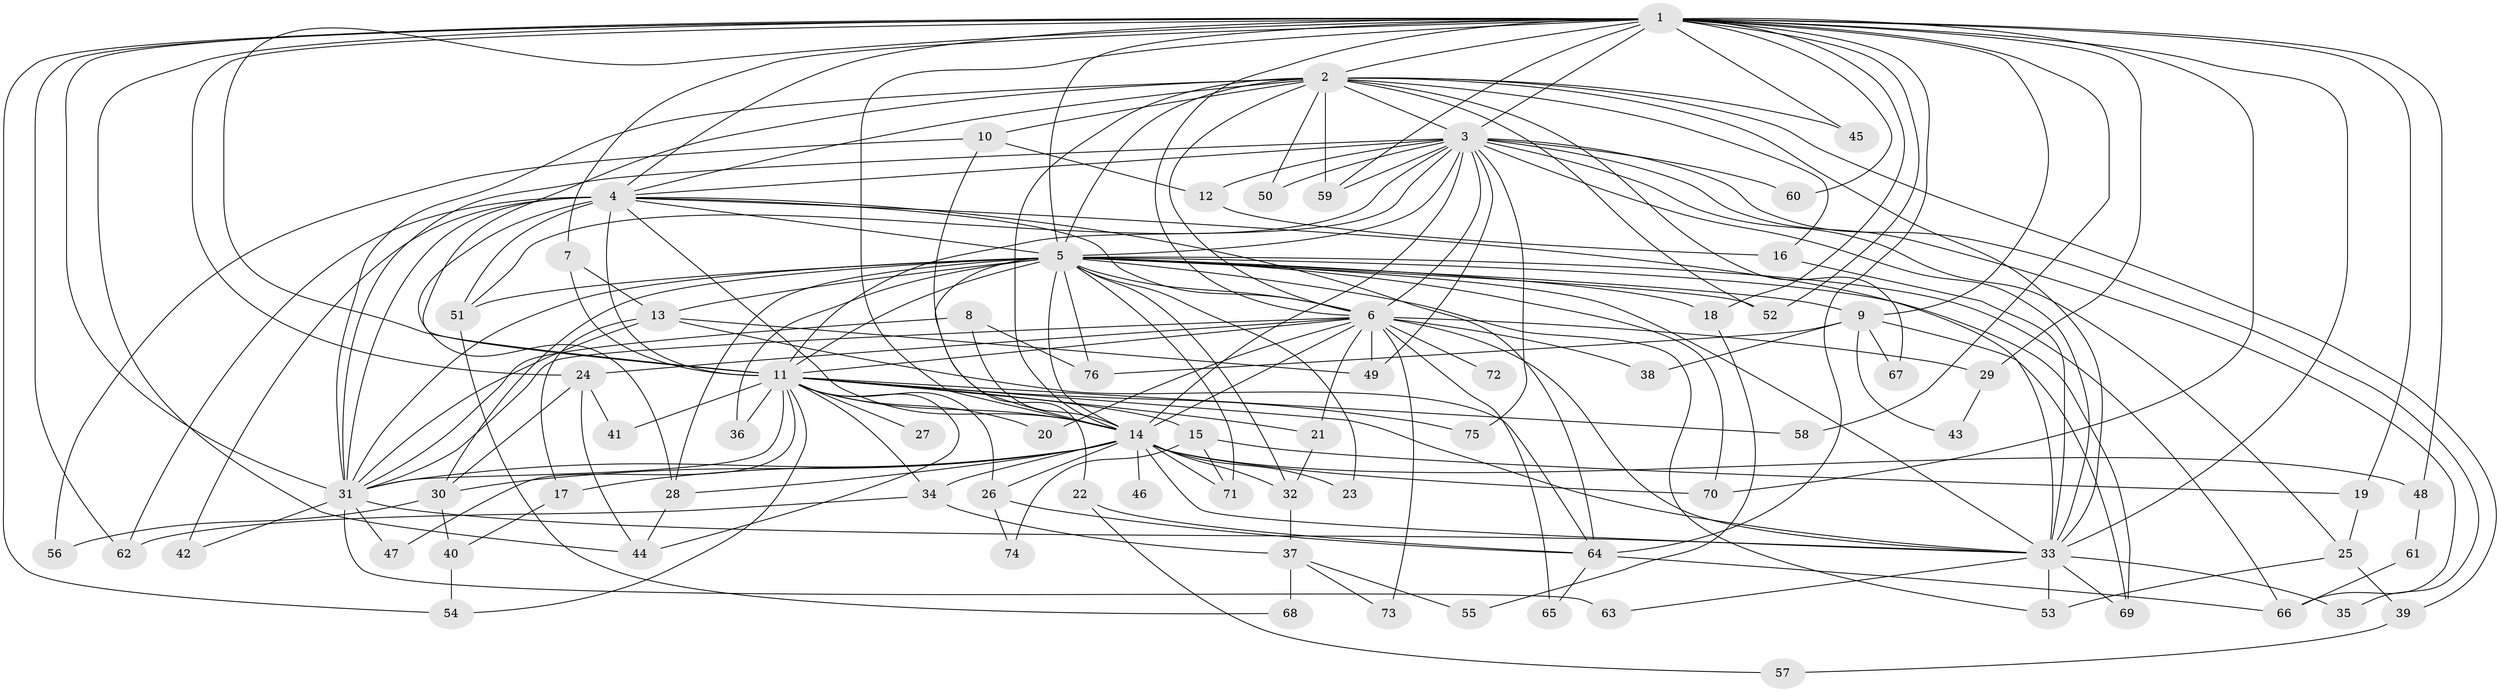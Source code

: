 // original degree distribution, {28: 0.018518518518518517, 17: 0.018518518518518517, 20: 0.009259259259259259, 15: 0.018518518518518517, 24: 0.009259259259259259, 29: 0.009259259259259259, 19: 0.009259259259259259, 8: 0.009259259259259259, 3: 0.25, 4: 0.09259259259259259, 2: 0.5, 6: 0.009259259259259259, 7: 0.009259259259259259, 5: 0.037037037037037035}
// Generated by graph-tools (version 1.1) at 2025/36/03/04/25 23:36:24]
// undirected, 76 vertices, 194 edges
graph export_dot {
  node [color=gray90,style=filled];
  1;
  2;
  3;
  4;
  5;
  6;
  7;
  8;
  9;
  10;
  11;
  12;
  13;
  14;
  15;
  16;
  17;
  18;
  19;
  20;
  21;
  22;
  23;
  24;
  25;
  26;
  27;
  28;
  29;
  30;
  31;
  32;
  33;
  34;
  35;
  36;
  37;
  38;
  39;
  40;
  41;
  42;
  43;
  44;
  45;
  46;
  47;
  48;
  49;
  50;
  51;
  52;
  53;
  54;
  55;
  56;
  57;
  58;
  59;
  60;
  61;
  62;
  63;
  64;
  65;
  66;
  67;
  68;
  69;
  70;
  71;
  72;
  73;
  74;
  75;
  76;
  1 -- 2 [weight=1.0];
  1 -- 3 [weight=1.0];
  1 -- 4 [weight=1.0];
  1 -- 5 [weight=1.0];
  1 -- 6 [weight=1.0];
  1 -- 7 [weight=1.0];
  1 -- 9 [weight=1.0];
  1 -- 11 [weight=1.0];
  1 -- 14 [weight=1.0];
  1 -- 18 [weight=1.0];
  1 -- 19 [weight=1.0];
  1 -- 24 [weight=1.0];
  1 -- 29 [weight=1.0];
  1 -- 31 [weight=1.0];
  1 -- 33 [weight=2.0];
  1 -- 44 [weight=1.0];
  1 -- 45 [weight=2.0];
  1 -- 48 [weight=1.0];
  1 -- 52 [weight=1.0];
  1 -- 54 [weight=1.0];
  1 -- 58 [weight=1.0];
  1 -- 59 [weight=1.0];
  1 -- 60 [weight=1.0];
  1 -- 62 [weight=1.0];
  1 -- 64 [weight=1.0];
  1 -- 70 [weight=1.0];
  2 -- 3 [weight=1.0];
  2 -- 4 [weight=1.0];
  2 -- 5 [weight=1.0];
  2 -- 6 [weight=1.0];
  2 -- 10 [weight=1.0];
  2 -- 11 [weight=1.0];
  2 -- 14 [weight=1.0];
  2 -- 16 [weight=1.0];
  2 -- 31 [weight=1.0];
  2 -- 33 [weight=1.0];
  2 -- 39 [weight=1.0];
  2 -- 45 [weight=1.0];
  2 -- 50 [weight=1.0];
  2 -- 52 [weight=1.0];
  2 -- 59 [weight=1.0];
  2 -- 67 [weight=1.0];
  3 -- 4 [weight=1.0];
  3 -- 5 [weight=1.0];
  3 -- 6 [weight=1.0];
  3 -- 11 [weight=1.0];
  3 -- 12 [weight=1.0];
  3 -- 14 [weight=1.0];
  3 -- 25 [weight=1.0];
  3 -- 31 [weight=1.0];
  3 -- 33 [weight=1.0];
  3 -- 35 [weight=1.0];
  3 -- 49 [weight=1.0];
  3 -- 50 [weight=1.0];
  3 -- 51 [weight=1.0];
  3 -- 59 [weight=1.0];
  3 -- 60 [weight=1.0];
  3 -- 66 [weight=1.0];
  3 -- 75 [weight=1.0];
  4 -- 5 [weight=1.0];
  4 -- 6 [weight=1.0];
  4 -- 11 [weight=1.0];
  4 -- 14 [weight=1.0];
  4 -- 28 [weight=1.0];
  4 -- 31 [weight=1.0];
  4 -- 33 [weight=1.0];
  4 -- 42 [weight=2.0];
  4 -- 51 [weight=1.0];
  4 -- 62 [weight=1.0];
  4 -- 64 [weight=1.0];
  5 -- 6 [weight=1.0];
  5 -- 9 [weight=1.0];
  5 -- 11 [weight=1.0];
  5 -- 13 [weight=1.0];
  5 -- 14 [weight=2.0];
  5 -- 18 [weight=1.0];
  5 -- 22 [weight=1.0];
  5 -- 23 [weight=1.0];
  5 -- 28 [weight=1.0];
  5 -- 30 [weight=1.0];
  5 -- 31 [weight=2.0];
  5 -- 32 [weight=1.0];
  5 -- 33 [weight=1.0];
  5 -- 36 [weight=1.0];
  5 -- 51 [weight=1.0];
  5 -- 52 [weight=1.0];
  5 -- 53 [weight=1.0];
  5 -- 66 [weight=1.0];
  5 -- 69 [weight=1.0];
  5 -- 70 [weight=1.0];
  5 -- 71 [weight=1.0];
  5 -- 76 [weight=1.0];
  6 -- 11 [weight=1.0];
  6 -- 14 [weight=1.0];
  6 -- 20 [weight=1.0];
  6 -- 21 [weight=1.0];
  6 -- 24 [weight=1.0];
  6 -- 29 [weight=1.0];
  6 -- 31 [weight=1.0];
  6 -- 33 [weight=1.0];
  6 -- 38 [weight=1.0];
  6 -- 49 [weight=1.0];
  6 -- 65 [weight=1.0];
  6 -- 72 [weight=1.0];
  6 -- 73 [weight=1.0];
  7 -- 11 [weight=1.0];
  7 -- 13 [weight=1.0];
  8 -- 14 [weight=1.0];
  8 -- 31 [weight=1.0];
  8 -- 76 [weight=1.0];
  9 -- 38 [weight=1.0];
  9 -- 43 [weight=1.0];
  9 -- 67 [weight=1.0];
  9 -- 69 [weight=1.0];
  9 -- 76 [weight=1.0];
  10 -- 12 [weight=1.0];
  10 -- 14 [weight=1.0];
  10 -- 56 [weight=1.0];
  11 -- 14 [weight=1.0];
  11 -- 15 [weight=1.0];
  11 -- 20 [weight=1.0];
  11 -- 21 [weight=1.0];
  11 -- 26 [weight=1.0];
  11 -- 27 [weight=1.0];
  11 -- 31 [weight=2.0];
  11 -- 33 [weight=1.0];
  11 -- 34 [weight=1.0];
  11 -- 36 [weight=1.0];
  11 -- 41 [weight=1.0];
  11 -- 44 [weight=1.0];
  11 -- 47 [weight=1.0];
  11 -- 54 [weight=1.0];
  11 -- 58 [weight=1.0];
  11 -- 75 [weight=1.0];
  12 -- 16 [weight=1.0];
  13 -- 17 [weight=1.0];
  13 -- 31 [weight=1.0];
  13 -- 49 [weight=1.0];
  13 -- 64 [weight=1.0];
  14 -- 17 [weight=1.0];
  14 -- 23 [weight=1.0];
  14 -- 26 [weight=1.0];
  14 -- 28 [weight=1.0];
  14 -- 30 [weight=1.0];
  14 -- 31 [weight=1.0];
  14 -- 32 [weight=1.0];
  14 -- 33 [weight=1.0];
  14 -- 34 [weight=1.0];
  14 -- 46 [weight=1.0];
  14 -- 48 [weight=1.0];
  14 -- 70 [weight=1.0];
  14 -- 71 [weight=1.0];
  15 -- 19 [weight=1.0];
  15 -- 71 [weight=1.0];
  15 -- 74 [weight=1.0];
  16 -- 33 [weight=1.0];
  17 -- 40 [weight=1.0];
  18 -- 55 [weight=1.0];
  19 -- 25 [weight=1.0];
  21 -- 32 [weight=1.0];
  22 -- 57 [weight=1.0];
  22 -- 64 [weight=1.0];
  24 -- 30 [weight=1.0];
  24 -- 41 [weight=1.0];
  24 -- 44 [weight=1.0];
  25 -- 39 [weight=1.0];
  25 -- 53 [weight=1.0];
  26 -- 64 [weight=1.0];
  26 -- 74 [weight=1.0];
  28 -- 44 [weight=1.0];
  29 -- 43 [weight=1.0];
  30 -- 40 [weight=1.0];
  30 -- 56 [weight=1.0];
  31 -- 33 [weight=1.0];
  31 -- 42 [weight=1.0];
  31 -- 47 [weight=1.0];
  31 -- 63 [weight=2.0];
  32 -- 37 [weight=1.0];
  33 -- 35 [weight=1.0];
  33 -- 53 [weight=1.0];
  33 -- 63 [weight=1.0];
  33 -- 69 [weight=1.0];
  34 -- 37 [weight=1.0];
  34 -- 62 [weight=1.0];
  37 -- 55 [weight=1.0];
  37 -- 68 [weight=1.0];
  37 -- 73 [weight=1.0];
  39 -- 57 [weight=1.0];
  40 -- 54 [weight=1.0];
  48 -- 61 [weight=1.0];
  51 -- 68 [weight=1.0];
  61 -- 66 [weight=1.0];
  64 -- 65 [weight=1.0];
  64 -- 66 [weight=1.0];
}
